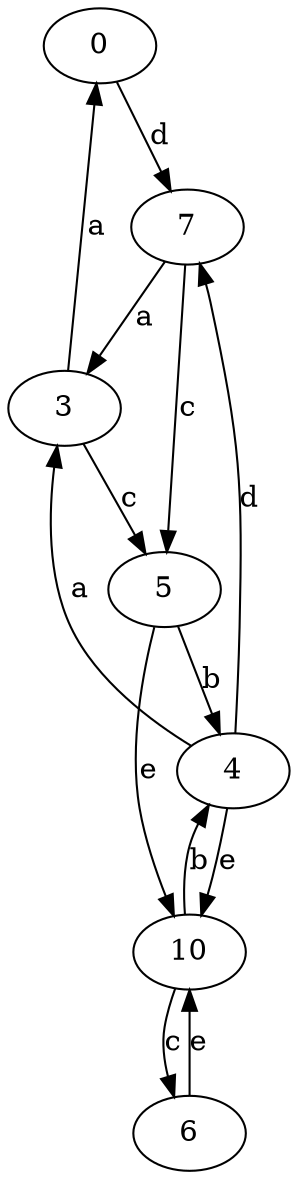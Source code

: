 strict digraph  {
0;
3;
4;
5;
6;
7;
10;
0 -> 7  [label=d];
3 -> 0  [label=a];
3 -> 5  [label=c];
4 -> 3  [label=a];
4 -> 7  [label=d];
4 -> 10  [label=e];
5 -> 4  [label=b];
5 -> 10  [label=e];
6 -> 10  [label=e];
7 -> 3  [label=a];
7 -> 5  [label=c];
10 -> 4  [label=b];
10 -> 6  [label=c];
}
